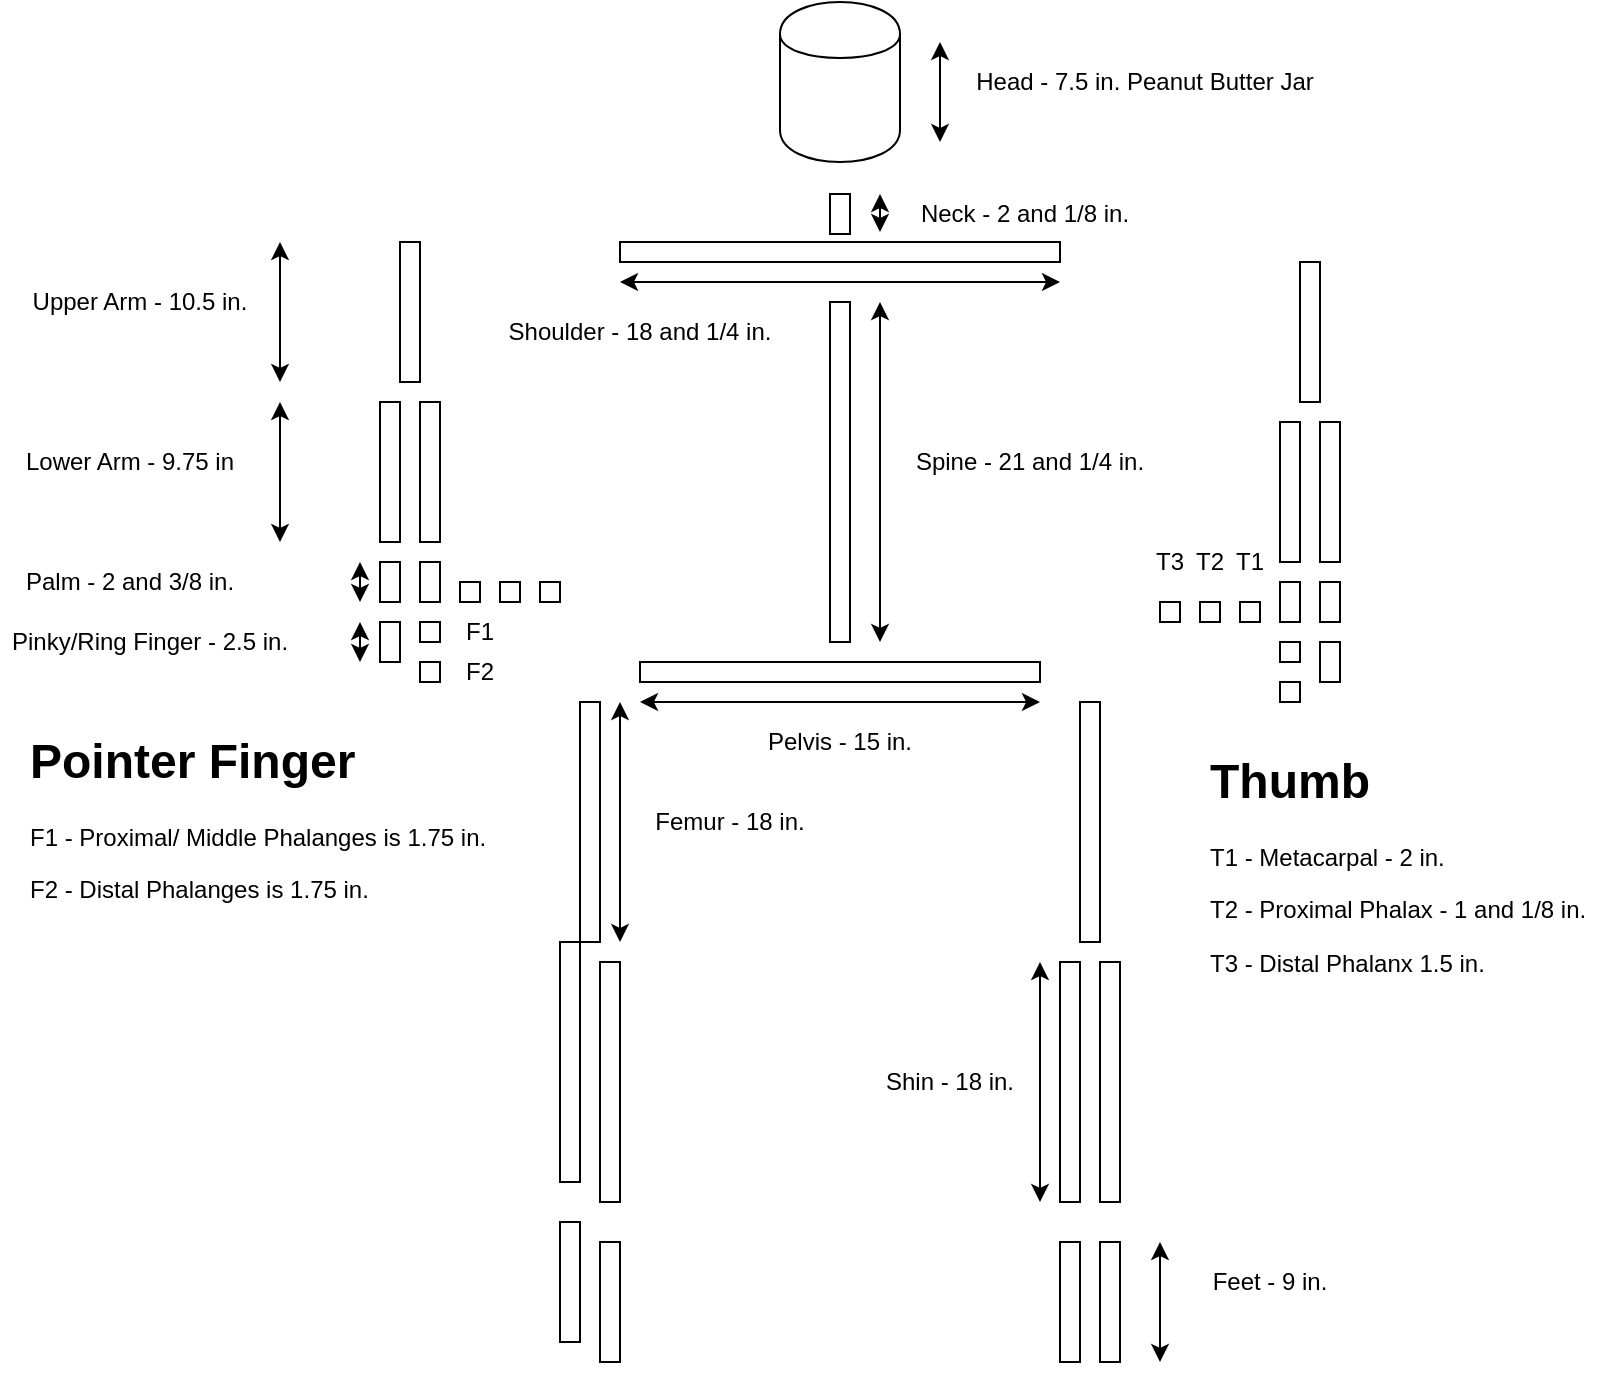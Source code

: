 <mxfile version="13.1.5" type="device"><diagram id="op16j1ERUIjdQpg4RdBd" name="Page-1"><mxGraphModel dx="1422" dy="791" grid="1" gridSize="10" guides="1" tooltips="1" connect="1" arrows="1" fold="1" page="1" pageScale="1" pageWidth="850" pageHeight="1100" math="0" shadow="0"><root><mxCell id="0"/><mxCell id="1" parent="0"/><mxCell id="9ANpZ-RnruHgt1PMr9bK-2" value="" style="rounded=0;whiteSpace=wrap;html=1;" parent="1" vertex="1"><mxGeometry x="330" y="150" width="220" height="10" as="geometry"/></mxCell><mxCell id="9ANpZ-RnruHgt1PMr9bK-3" value="" style="rounded=0;whiteSpace=wrap;html=1;" parent="1" vertex="1"><mxGeometry x="340" y="360" width="200" height="10" as="geometry"/></mxCell><mxCell id="9ANpZ-RnruHgt1PMr9bK-4" value="" style="rounded=0;whiteSpace=wrap;html=1;" parent="1" vertex="1"><mxGeometry x="435" y="126" width="10" height="20" as="geometry"/></mxCell><mxCell id="9ANpZ-RnruHgt1PMr9bK-9" value="" style="rounded=0;whiteSpace=wrap;html=1;" parent="1" vertex="1"><mxGeometry x="310" y="380" width="10" height="120" as="geometry"/></mxCell><mxCell id="9ANpZ-RnruHgt1PMr9bK-10" value="" style="shape=cylinder;whiteSpace=wrap;html=1;boundedLbl=1;backgroundOutline=1;" parent="1" vertex="1"><mxGeometry x="410" y="30" width="60" height="80" as="geometry"/></mxCell><mxCell id="9ANpZ-RnruHgt1PMr9bK-11" value="" style="rounded=0;whiteSpace=wrap;html=1;" parent="1" vertex="1"><mxGeometry x="435" y="180" width="10" height="170" as="geometry"/></mxCell><mxCell id="9ANpZ-RnruHgt1PMr9bK-12" value="" style="rounded=0;whiteSpace=wrap;html=1;" parent="1" vertex="1"><mxGeometry x="300" y="500" width="10" height="120" as="geometry"/></mxCell><mxCell id="9ANpZ-RnruHgt1PMr9bK-13" value="" style="rounded=0;whiteSpace=wrap;html=1;" parent="1" vertex="1"><mxGeometry x="320" y="510" width="10" height="120" as="geometry"/></mxCell><mxCell id="9ANpZ-RnruHgt1PMr9bK-14" value="" style="rounded=0;whiteSpace=wrap;html=1;" parent="1" vertex="1"><mxGeometry x="560" y="380" width="10" height="120" as="geometry"/></mxCell><mxCell id="9ANpZ-RnruHgt1PMr9bK-15" value="" style="rounded=0;whiteSpace=wrap;html=1;" parent="1" vertex="1"><mxGeometry x="550" y="510" width="10" height="120" as="geometry"/></mxCell><mxCell id="9ANpZ-RnruHgt1PMr9bK-16" value="" style="rounded=0;whiteSpace=wrap;html=1;" parent="1" vertex="1"><mxGeometry x="570" y="510" width="10" height="120" as="geometry"/></mxCell><mxCell id="9ANpZ-RnruHgt1PMr9bK-17" value="" style="rounded=0;whiteSpace=wrap;html=1;" parent="1" vertex="1"><mxGeometry x="300" y="640" width="10" height="60" as="geometry"/></mxCell><mxCell id="9ANpZ-RnruHgt1PMr9bK-18" value="" style="rounded=0;whiteSpace=wrap;html=1;" parent="1" vertex="1"><mxGeometry x="320" y="650" width="10" height="60" as="geometry"/></mxCell><mxCell id="9ANpZ-RnruHgt1PMr9bK-19" value="" style="rounded=0;whiteSpace=wrap;html=1;" parent="1" vertex="1"><mxGeometry x="550" y="650" width="10" height="60" as="geometry"/></mxCell><mxCell id="9ANpZ-RnruHgt1PMr9bK-20" value="" style="rounded=0;whiteSpace=wrap;html=1;" parent="1" vertex="1"><mxGeometry x="570" y="650" width="10" height="60" as="geometry"/></mxCell><mxCell id="9ANpZ-RnruHgt1PMr9bK-21" value="" style="rounded=0;whiteSpace=wrap;html=1;" parent="1" vertex="1"><mxGeometry x="220" y="150" width="10" height="70" as="geometry"/></mxCell><mxCell id="9ANpZ-RnruHgt1PMr9bK-22" value="" style="rounded=0;whiteSpace=wrap;html=1;" parent="1" vertex="1"><mxGeometry x="210" y="230" width="10" height="70" as="geometry"/></mxCell><mxCell id="9ANpZ-RnruHgt1PMr9bK-23" value="" style="rounded=0;whiteSpace=wrap;html=1;" parent="1" vertex="1"><mxGeometry x="230" y="230" width="10" height="70" as="geometry"/></mxCell><mxCell id="9ANpZ-RnruHgt1PMr9bK-24" value="" style="rounded=0;whiteSpace=wrap;html=1;" parent="1" vertex="1"><mxGeometry x="210" y="310" width="10" height="20" as="geometry"/></mxCell><mxCell id="9ANpZ-RnruHgt1PMr9bK-25" value="" style="rounded=0;whiteSpace=wrap;html=1;" parent="1" vertex="1"><mxGeometry x="230" y="310" width="10" height="20" as="geometry"/></mxCell><mxCell id="9ANpZ-RnruHgt1PMr9bK-26" value="" style="rounded=0;whiteSpace=wrap;html=1;" parent="1" vertex="1"><mxGeometry x="210" y="340" width="10" height="20" as="geometry"/></mxCell><mxCell id="9ANpZ-RnruHgt1PMr9bK-27" value="" style="rounded=0;whiteSpace=wrap;html=1;" parent="1" vertex="1"><mxGeometry x="230" y="340" width="10" height="10" as="geometry"/></mxCell><mxCell id="9ANpZ-RnruHgt1PMr9bK-28" value="" style="rounded=0;whiteSpace=wrap;html=1;" parent="1" vertex="1"><mxGeometry x="230" y="360" width="10" height="10" as="geometry"/></mxCell><mxCell id="9ANpZ-RnruHgt1PMr9bK-30" value="" style="rounded=0;whiteSpace=wrap;html=1;" parent="1" vertex="1"><mxGeometry x="250" y="320" width="10" height="10" as="geometry"/></mxCell><mxCell id="9ANpZ-RnruHgt1PMr9bK-31" value="" style="rounded=0;whiteSpace=wrap;html=1;" parent="1" vertex="1"><mxGeometry x="270" y="320" width="10" height="10" as="geometry"/></mxCell><mxCell id="9ANpZ-RnruHgt1PMr9bK-32" value="" style="rounded=0;whiteSpace=wrap;html=1;" parent="1" vertex="1"><mxGeometry x="290" y="320" width="10" height="10" as="geometry"/></mxCell><mxCell id="9ANpZ-RnruHgt1PMr9bK-33" value="" style="rounded=0;whiteSpace=wrap;html=1;direction=east;" parent="1" vertex="1"><mxGeometry x="670" y="160" width="10" height="70" as="geometry"/></mxCell><mxCell id="9ANpZ-RnruHgt1PMr9bK-34" value="" style="rounded=0;whiteSpace=wrap;html=1;direction=east;" parent="1" vertex="1"><mxGeometry x="660" y="240" width="10" height="70" as="geometry"/></mxCell><mxCell id="9ANpZ-RnruHgt1PMr9bK-35" value="" style="rounded=0;whiteSpace=wrap;html=1;direction=east;" parent="1" vertex="1"><mxGeometry x="680" y="240" width="10" height="70" as="geometry"/></mxCell><mxCell id="9ANpZ-RnruHgt1PMr9bK-36" value="" style="rounded=0;whiteSpace=wrap;html=1;direction=east;" parent="1" vertex="1"><mxGeometry x="660" y="320" width="10" height="20" as="geometry"/></mxCell><mxCell id="9ANpZ-RnruHgt1PMr9bK-37" value="" style="rounded=0;whiteSpace=wrap;html=1;direction=east;" parent="1" vertex="1"><mxGeometry x="680" y="320" width="10" height="20" as="geometry"/></mxCell><mxCell id="9ANpZ-RnruHgt1PMr9bK-38" value="" style="rounded=0;whiteSpace=wrap;html=1;direction=east;" parent="1" vertex="1"><mxGeometry x="680" y="350" width="10" height="20" as="geometry"/></mxCell><mxCell id="9ANpZ-RnruHgt1PMr9bK-39" value="" style="rounded=0;whiteSpace=wrap;html=1;direction=east;" parent="1" vertex="1"><mxGeometry x="660" y="350" width="10" height="10" as="geometry"/></mxCell><mxCell id="9ANpZ-RnruHgt1PMr9bK-40" value="" style="rounded=0;whiteSpace=wrap;html=1;direction=east;" parent="1" vertex="1"><mxGeometry x="660" y="370" width="10" height="10" as="geometry"/></mxCell><mxCell id="9ANpZ-RnruHgt1PMr9bK-42" value="" style="rounded=0;whiteSpace=wrap;html=1;direction=east;" parent="1" vertex="1"><mxGeometry x="600" y="330" width="10" height="10" as="geometry"/></mxCell><mxCell id="9ANpZ-RnruHgt1PMr9bK-43" value="" style="rounded=0;whiteSpace=wrap;html=1;direction=east;" parent="1" vertex="1"><mxGeometry x="620" y="330" width="10" height="10" as="geometry"/></mxCell><mxCell id="9ANpZ-RnruHgt1PMr9bK-44" value="" style="rounded=0;whiteSpace=wrap;html=1;direction=east;" parent="1" vertex="1"><mxGeometry x="640" y="330" width="10" height="10" as="geometry"/></mxCell><mxCell id="9ANpZ-RnruHgt1PMr9bK-45" value="" style="endArrow=classic;startArrow=classic;html=1;" parent="1" edge="1"><mxGeometry width="50" height="50" relative="1" as="geometry"><mxPoint x="160" y="220" as="sourcePoint"/><mxPoint x="160" y="150" as="targetPoint"/></mxGeometry></mxCell><mxCell id="9ANpZ-RnruHgt1PMr9bK-46" value="" style="endArrow=classic;startArrow=classic;html=1;" parent="1" edge="1"><mxGeometry width="50" height="50" relative="1" as="geometry"><mxPoint x="160" y="300" as="sourcePoint"/><mxPoint x="160" y="230" as="targetPoint"/></mxGeometry></mxCell><mxCell id="9ANpZ-RnruHgt1PMr9bK-47" value="" style="endArrow=classic;startArrow=classic;html=1;" parent="1" edge="1"><mxGeometry width="50" height="50" relative="1" as="geometry"><mxPoint x="460" y="350" as="sourcePoint"/><mxPoint x="460" y="180" as="targetPoint"/></mxGeometry></mxCell><mxCell id="9ANpZ-RnruHgt1PMr9bK-48" value="" style="endArrow=classic;startArrow=classic;html=1;" parent="1" edge="1"><mxGeometry width="50" height="50" relative="1" as="geometry"><mxPoint x="340" y="380" as="sourcePoint"/><mxPoint x="540" y="380" as="targetPoint"/></mxGeometry></mxCell><mxCell id="9ANpZ-RnruHgt1PMr9bK-49" value="" style="endArrow=classic;startArrow=classic;html=1;" parent="1" edge="1"><mxGeometry width="50" height="50" relative="1" as="geometry"><mxPoint x="460" y="145" as="sourcePoint"/><mxPoint x="460" y="126" as="targetPoint"/></mxGeometry></mxCell><mxCell id="9ANpZ-RnruHgt1PMr9bK-50" value="" style="endArrow=classic;startArrow=classic;html=1;" parent="1" edge="1"><mxGeometry width="50" height="50" relative="1" as="geometry"><mxPoint x="330" y="500" as="sourcePoint"/><mxPoint x="330" y="380" as="targetPoint"/></mxGeometry></mxCell><mxCell id="9ANpZ-RnruHgt1PMr9bK-51" value="" style="endArrow=classic;startArrow=classic;html=1;" parent="1" edge="1"><mxGeometry width="50" height="50" relative="1" as="geometry"><mxPoint x="540" y="630" as="sourcePoint"/><mxPoint x="540" y="510" as="targetPoint"/></mxGeometry></mxCell><mxCell id="9ANpZ-RnruHgt1PMr9bK-52" value="" style="endArrow=classic;startArrow=classic;html=1;" parent="1" edge="1"><mxGeometry width="50" height="50" relative="1" as="geometry"><mxPoint x="600" y="710" as="sourcePoint"/><mxPoint x="600" y="650" as="targetPoint"/></mxGeometry></mxCell><mxCell id="9ANpZ-RnruHgt1PMr9bK-54" value="Feet - 9 in." style="text;html=1;strokeColor=none;fillColor=none;align=center;verticalAlign=middle;whiteSpace=wrap;rounded=0;" parent="1" vertex="1"><mxGeometry x="620" y="660" width="70" height="20" as="geometry"/></mxCell><mxCell id="9ANpZ-RnruHgt1PMr9bK-55" value="Shin - 18 in." style="text;html=1;strokeColor=none;fillColor=none;align=center;verticalAlign=middle;whiteSpace=wrap;rounded=0;" parent="1" vertex="1"><mxGeometry x="460" y="560" width="70" height="20" as="geometry"/></mxCell><mxCell id="9ANpZ-RnruHgt1PMr9bK-56" value="Femur - 18 in." style="text;html=1;strokeColor=none;fillColor=none;align=center;verticalAlign=middle;whiteSpace=wrap;rounded=0;" parent="1" vertex="1"><mxGeometry x="345" y="430" width="80" height="20" as="geometry"/></mxCell><mxCell id="9ANpZ-RnruHgt1PMr9bK-57" value="Spine - 21 and 1/4 in." style="text;html=1;strokeColor=none;fillColor=none;align=center;verticalAlign=middle;whiteSpace=wrap;rounded=0;" parent="1" vertex="1"><mxGeometry x="475" y="250" width="120" height="20" as="geometry"/></mxCell><mxCell id="9ANpZ-RnruHgt1PMr9bK-58" value="Pelvis - 15 in." style="text;html=1;strokeColor=none;fillColor=none;align=center;verticalAlign=middle;whiteSpace=wrap;rounded=0;" parent="1" vertex="1"><mxGeometry x="400" y="390" width="80" height="20" as="geometry"/></mxCell><mxCell id="9ANpZ-RnruHgt1PMr9bK-59" value="Upper Arm - 10.5 in." style="text;html=1;strokeColor=none;fillColor=none;align=center;verticalAlign=middle;whiteSpace=wrap;rounded=0;" parent="1" vertex="1"><mxGeometry x="30" y="170" width="120" height="20" as="geometry"/></mxCell><mxCell id="9ANpZ-RnruHgt1PMr9bK-60" value="Lower Arm - 9.75 in" style="text;html=1;strokeColor=none;fillColor=none;align=center;verticalAlign=middle;whiteSpace=wrap;rounded=0;" parent="1" vertex="1"><mxGeometry x="30" y="250" width="110" height="20" as="geometry"/></mxCell><mxCell id="9ANpZ-RnruHgt1PMr9bK-61" value="&lt;div&gt;Neck - 2 and 1/8 in.&lt;/div&gt;" style="text;html=1;strokeColor=none;fillColor=none;align=center;verticalAlign=middle;whiteSpace=wrap;rounded=0;" parent="1" vertex="1"><mxGeometry x="475" y="126" width="115" height="20" as="geometry"/></mxCell><mxCell id="9ANpZ-RnruHgt1PMr9bK-62" value="Shoulder - 18 and 1/4 in." style="text;html=1;strokeColor=none;fillColor=none;align=center;verticalAlign=middle;whiteSpace=wrap;rounded=0;" parent="1" vertex="1"><mxGeometry x="270" y="185" width="140" height="20" as="geometry"/></mxCell><mxCell id="9ANpZ-RnruHgt1PMr9bK-64" value="Palm - 2 and 3/8 in." style="text;html=1;strokeColor=none;fillColor=none;align=center;verticalAlign=middle;whiteSpace=wrap;rounded=0;" parent="1" vertex="1"><mxGeometry x="30" y="310" width="110" height="20" as="geometry"/></mxCell><mxCell id="9ANpZ-RnruHgt1PMr9bK-65" value="" style="endArrow=classic;startArrow=classic;html=1;" parent="1" edge="1"><mxGeometry width="50" height="50" relative="1" as="geometry"><mxPoint x="200" y="330" as="sourcePoint"/><mxPoint x="200" y="310" as="targetPoint"/></mxGeometry></mxCell><mxCell id="9ANpZ-RnruHgt1PMr9bK-66" value="Pinky/Ring Finger - 2.5 in." style="text;html=1;strokeColor=none;fillColor=none;align=center;verticalAlign=middle;whiteSpace=wrap;rounded=0;" parent="1" vertex="1"><mxGeometry x="20" y="340" width="150" height="20" as="geometry"/></mxCell><mxCell id="9ANpZ-RnruHgt1PMr9bK-67" value="" style="endArrow=classic;startArrow=classic;html=1;" parent="1" edge="1"><mxGeometry width="50" height="50" relative="1" as="geometry"><mxPoint x="200" y="360" as="sourcePoint"/><mxPoint x="200" y="340" as="targetPoint"/></mxGeometry></mxCell><mxCell id="9ANpZ-RnruHgt1PMr9bK-68" value="F1" style="text;html=1;strokeColor=none;fillColor=none;align=center;verticalAlign=middle;whiteSpace=wrap;rounded=0;" parent="1" vertex="1"><mxGeometry x="240" y="335" width="40" height="20" as="geometry"/></mxCell><mxCell id="9ANpZ-RnruHgt1PMr9bK-69" value="F2" style="text;html=1;strokeColor=none;fillColor=none;align=center;verticalAlign=middle;whiteSpace=wrap;rounded=0;" parent="1" vertex="1"><mxGeometry x="240" y="355" width="40" height="20" as="geometry"/></mxCell><mxCell id="9ANpZ-RnruHgt1PMr9bK-71" value="&lt;h1&gt;Pointer Finger&lt;br&gt;&lt;/h1&gt;&lt;p&gt;F1 - Proximal/ Middle Phalanges is 1.75 in.&lt;/p&gt;&lt;p&gt;F2 - Distal Phalanges is 1.75 in. &lt;br&gt;&lt;/p&gt;" style="text;html=1;strokeColor=none;fillColor=none;spacing=5;spacingTop=-20;whiteSpace=wrap;overflow=hidden;rounded=0;" parent="1" vertex="1"><mxGeometry x="30" y="390" width="250" height="110" as="geometry"/></mxCell><mxCell id="9ANpZ-RnruHgt1PMr9bK-72" value="&lt;div&gt;T1&lt;/div&gt;" style="text;html=1;strokeColor=none;fillColor=none;align=center;verticalAlign=middle;whiteSpace=wrap;rounded=0;" parent="1" vertex="1"><mxGeometry x="635" y="300" width="20" height="20" as="geometry"/></mxCell><mxCell id="9ANpZ-RnruHgt1PMr9bK-73" value="&lt;div&gt;T2&lt;/div&gt;" style="text;html=1;strokeColor=none;fillColor=none;align=center;verticalAlign=middle;whiteSpace=wrap;rounded=0;" parent="1" vertex="1"><mxGeometry x="615" y="300" width="20" height="20" as="geometry"/></mxCell><mxCell id="9ANpZ-RnruHgt1PMr9bK-74" value="&lt;div&gt;T3&lt;/div&gt;" style="text;html=1;strokeColor=none;fillColor=none;align=center;verticalAlign=middle;whiteSpace=wrap;rounded=0;" parent="1" vertex="1"><mxGeometry x="595" y="300" width="20" height="20" as="geometry"/></mxCell><mxCell id="9ANpZ-RnruHgt1PMr9bK-76" value="&lt;h1&gt;Thumb&lt;br&gt;&lt;/h1&gt;&lt;p&gt;T1 - Metacarpal - 2 in.&lt;/p&gt;&lt;p&gt;T2 - Proximal Phalax - 1 and 1/8 in.&lt;/p&gt;&lt;p&gt;T3 - Distal Phalanx 1.5 in.&lt;br&gt;&lt;/p&gt;" style="text;html=1;strokeColor=none;fillColor=none;spacing=5;spacingTop=-20;whiteSpace=wrap;overflow=hidden;rounded=0;" parent="1" vertex="1"><mxGeometry x="620" y="400" width="200" height="140" as="geometry"/></mxCell><mxCell id="9ANpZ-RnruHgt1PMr9bK-77" value="" style="endArrow=classic;startArrow=classic;html=1;" parent="1" edge="1"><mxGeometry width="50" height="50" relative="1" as="geometry"><mxPoint x="490" y="100" as="sourcePoint"/><mxPoint x="490" y="50" as="targetPoint"/></mxGeometry></mxCell><mxCell id="9ANpZ-RnruHgt1PMr9bK-78" value="Head - 7.5 in. Peanut Butter Jar" style="text;html=1;strokeColor=none;fillColor=none;align=center;verticalAlign=middle;whiteSpace=wrap;rounded=0;" parent="1" vertex="1"><mxGeometry x="500" y="60" width="185" height="20" as="geometry"/></mxCell><mxCell id="hwnu6iVQuS4VIV8AJGmF-1" value="" style="endArrow=classic;startArrow=classic;html=1;" edge="1" parent="1"><mxGeometry width="50" height="50" relative="1" as="geometry"><mxPoint x="330" y="170" as="sourcePoint"/><mxPoint x="550" y="170" as="targetPoint"/></mxGeometry></mxCell></root></mxGraphModel></diagram></mxfile>